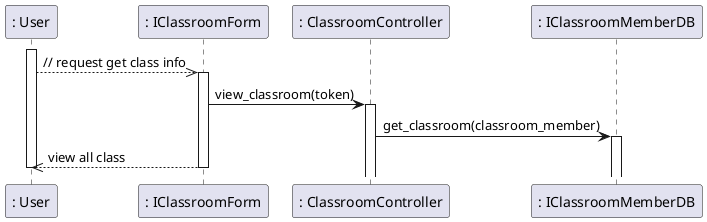 @startuml viewClass

activate ": User"
": User" -->> ": IClassroomForm": // request get class info
activate ": IClassroomForm"
": IClassroomForm" -> ": ClassroomController": view_classroom(token)
activate ": ClassroomController"
": ClassroomController" -> ": IClassroomMemberDB": get_classroom(classroom_member)
activate ": IClassroomMemberDB"
": IClassroomForm" -->> ": User": view all class

deactivate ": IClassroomForm"
deactivate ": User"

@enduml